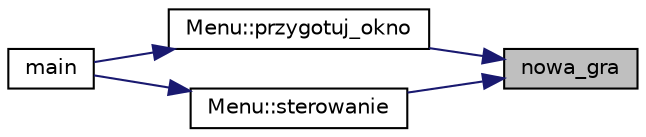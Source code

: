 digraph "nowa_gra"
{
 // LATEX_PDF_SIZE
  edge [fontname="Helvetica",fontsize="10",labelfontname="Helvetica",labelfontsize="10"];
  node [fontname="Helvetica",fontsize="10",shape=record];
  rankdir="RL";
  Node1 [label="nowa_gra",height=0.2,width=0.4,color="black", fillcolor="grey75", style="filled", fontcolor="black",tooltip="tworzy nową grę"];
  Node1 -> Node2 [dir="back",color="midnightblue",fontsize="10",style="solid",fontname="Helvetica"];
  Node2 [label="Menu::przygotuj_okno",height=0.2,width=0.4,color="black", fillcolor="white", style="filled",URL="$class_menu.html#a274d24a9a25c6aa5e194ec3b66fc7245",tooltip="przygtowuje okno gry do wyświetlenia"];
  Node2 -> Node3 [dir="back",color="midnightblue",fontsize="10",style="solid",fontname="Helvetica"];
  Node3 [label="main",height=0.2,width=0.4,color="black", fillcolor="white", style="filled",URL="$main_8cpp.html#ae66f6b31b5ad750f1fe042a706a4e3d4",tooltip=" "];
  Node1 -> Node4 [dir="back",color="midnightblue",fontsize="10",style="solid",fontname="Helvetica"];
  Node4 [label="Menu::sterowanie",height=0.2,width=0.4,color="black", fillcolor="white", style="filled",URL="$class_menu.html#a4dfd33c01ffd6a50b18eaf53a35bc4d2",tooltip="obsluguje sterowanie grą"];
  Node4 -> Node3 [dir="back",color="midnightblue",fontsize="10",style="solid",fontname="Helvetica"];
}
